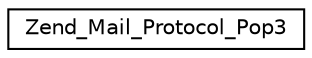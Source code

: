digraph G
{
  edge [fontname="Helvetica",fontsize="10",labelfontname="Helvetica",labelfontsize="10"];
  node [fontname="Helvetica",fontsize="10",shape=record];
  rankdir="LR";
  Node1 [label="Zend_Mail_Protocol_Pop3",height=0.2,width=0.4,color="black", fillcolor="white", style="filled",URL="$class_zend___mail___protocol___pop3.html"];
}

